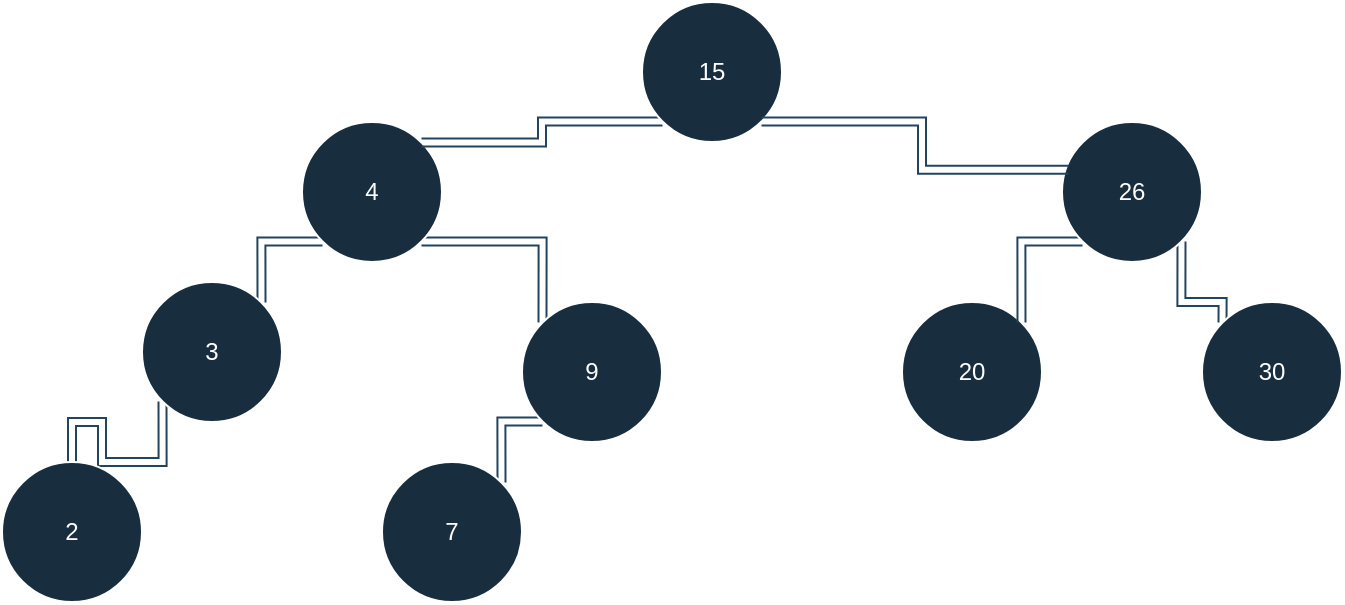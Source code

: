 <mxfile version="24.7.17">
  <diagram name="Página-1" id="GZvzYjrlnOhdN28VfoQo">
    <mxGraphModel dx="1308" dy="460" grid="1" gridSize="10" guides="1" tooltips="1" connect="1" arrows="1" fold="1" page="1" pageScale="1" pageWidth="827" pageHeight="1169" math="0" shadow="0">
      <root>
        <mxCell id="0" />
        <mxCell id="1" parent="0" />
        <mxCell id="VPuPGxqtdhsIa59p__kX-1" value="&lt;font style=&quot;vertical-align: inherit;&quot;&gt;&lt;font style=&quot;vertical-align: inherit;&quot;&gt;&lt;font style=&quot;vertical-align: inherit;&quot;&gt;&lt;font style=&quot;vertical-align: inherit;&quot;&gt;20&lt;/font&gt;&lt;/font&gt;&lt;/font&gt;&lt;/font&gt;" style="ellipse;whiteSpace=wrap;html=1;aspect=fixed;labelBackgroundColor=none;fillColor=#182E3E;strokeColor=#FFFFFF;fontColor=#FFFFFF;" vertex="1" parent="1">
          <mxGeometry x="500" y="160" width="70" height="70" as="geometry" />
        </mxCell>
        <mxCell id="VPuPGxqtdhsIa59p__kX-23" style="edgeStyle=orthogonalEdgeStyle;shape=link;rounded=0;orthogonalLoop=1;jettySize=auto;html=1;exitX=0;exitY=1;exitDx=0;exitDy=0;entryX=1;entryY=0;entryDx=0;entryDy=0;strokeColor=#23445D;" edge="1" parent="1" source="VPuPGxqtdhsIa59p__kX-7" target="VPuPGxqtdhsIa59p__kX-11">
          <mxGeometry relative="1" as="geometry" />
        </mxCell>
        <mxCell id="VPuPGxqtdhsIa59p__kX-24" style="edgeStyle=orthogonalEdgeStyle;shape=link;rounded=0;orthogonalLoop=1;jettySize=auto;html=1;exitX=1;exitY=1;exitDx=0;exitDy=0;entryX=0;entryY=0;entryDx=0;entryDy=0;strokeColor=#23445D;" edge="1" parent="1" source="VPuPGxqtdhsIa59p__kX-7" target="VPuPGxqtdhsIa59p__kX-16">
          <mxGeometry relative="1" as="geometry" />
        </mxCell>
        <mxCell id="VPuPGxqtdhsIa59p__kX-7" value="&lt;font style=&quot;vertical-align: inherit;&quot;&gt;&lt;font style=&quot;vertical-align: inherit;&quot;&gt;&lt;font style=&quot;vertical-align: inherit;&quot;&gt;&lt;font style=&quot;vertical-align: inherit;&quot;&gt;4&lt;/font&gt;&lt;/font&gt;&lt;/font&gt;&lt;/font&gt;" style="ellipse;whiteSpace=wrap;html=1;aspect=fixed;labelBackgroundColor=none;fillColor=#182E3E;strokeColor=#FFFFFF;fontColor=#FFFFFF;" vertex="1" parent="1">
          <mxGeometry x="200" y="70" width="70" height="70" as="geometry" />
        </mxCell>
        <mxCell id="VPuPGxqtdhsIa59p__kX-28" style="edgeStyle=orthogonalEdgeStyle;shape=link;rounded=0;orthogonalLoop=1;jettySize=auto;html=1;exitX=1;exitY=1;exitDx=0;exitDy=0;entryX=0;entryY=0;entryDx=0;entryDy=0;strokeColor=#23445D;" edge="1" parent="1" source="VPuPGxqtdhsIa59p__kX-9" target="VPuPGxqtdhsIa59p__kX-18">
          <mxGeometry relative="1" as="geometry" />
        </mxCell>
        <mxCell id="VPuPGxqtdhsIa59p__kX-29" style="edgeStyle=orthogonalEdgeStyle;shape=link;rounded=0;orthogonalLoop=1;jettySize=auto;html=1;exitX=0;exitY=1;exitDx=0;exitDy=0;entryX=1;entryY=0;entryDx=0;entryDy=0;strokeColor=#23445D;" edge="1" parent="1" source="VPuPGxqtdhsIa59p__kX-9" target="VPuPGxqtdhsIa59p__kX-1">
          <mxGeometry relative="1" as="geometry" />
        </mxCell>
        <mxCell id="VPuPGxqtdhsIa59p__kX-9" value="&lt;font style=&quot;vertical-align: inherit;&quot;&gt;&lt;font style=&quot;vertical-align: inherit;&quot;&gt;&lt;font style=&quot;vertical-align: inherit;&quot;&gt;&lt;font style=&quot;vertical-align: inherit;&quot;&gt;26&lt;/font&gt;&lt;/font&gt;&lt;/font&gt;&lt;/font&gt;" style="ellipse;whiteSpace=wrap;html=1;aspect=fixed;labelBackgroundColor=none;fillColor=#182E3E;strokeColor=#FFFFFF;fontColor=#FFFFFF;" vertex="1" parent="1">
          <mxGeometry x="580" y="70" width="70" height="70" as="geometry" />
        </mxCell>
        <mxCell id="VPuPGxqtdhsIa59p__kX-26" style="edgeStyle=orthogonalEdgeStyle;shape=link;rounded=0;orthogonalLoop=1;jettySize=auto;html=1;exitX=0;exitY=1;exitDx=0;exitDy=0;entryX=0.5;entryY=0;entryDx=0;entryDy=0;strokeColor=#23445D;" edge="1" parent="1" source="VPuPGxqtdhsIa59p__kX-11" target="VPuPGxqtdhsIa59p__kX-19">
          <mxGeometry relative="1" as="geometry" />
        </mxCell>
        <mxCell id="VPuPGxqtdhsIa59p__kX-11" value="&lt;font style=&quot;vertical-align: inherit;&quot;&gt;&lt;font style=&quot;vertical-align: inherit;&quot;&gt;3&lt;/font&gt;&lt;/font&gt;" style="ellipse;whiteSpace=wrap;html=1;aspect=fixed;labelBackgroundColor=none;fillColor=#182E3E;strokeColor=#FFFFFF;fontColor=#FFFFFF;" vertex="1" parent="1">
          <mxGeometry x="120" y="150" width="70" height="70" as="geometry" />
        </mxCell>
        <mxCell id="VPuPGxqtdhsIa59p__kX-25" style="edgeStyle=orthogonalEdgeStyle;shape=link;rounded=0;orthogonalLoop=1;jettySize=auto;html=1;exitX=0;exitY=1;exitDx=0;exitDy=0;entryX=1;entryY=0;entryDx=0;entryDy=0;strokeColor=#23445D;" edge="1" parent="1" source="VPuPGxqtdhsIa59p__kX-16" target="VPuPGxqtdhsIa59p__kX-20">
          <mxGeometry relative="1" as="geometry" />
        </mxCell>
        <mxCell id="VPuPGxqtdhsIa59p__kX-16" value="&lt;font style=&quot;vertical-align: inherit;&quot;&gt;&lt;font style=&quot;vertical-align: inherit;&quot;&gt;9&lt;/font&gt;&lt;/font&gt;" style="ellipse;whiteSpace=wrap;html=1;aspect=fixed;strokeColor=#FFFFFF;fontColor=#FFFFFF;fillColor=#182E3E;" vertex="1" parent="1">
          <mxGeometry x="310" y="160" width="70" height="70" as="geometry" />
        </mxCell>
        <mxCell id="VPuPGxqtdhsIa59p__kX-21" style="edgeStyle=orthogonalEdgeStyle;shape=link;rounded=0;orthogonalLoop=1;jettySize=auto;html=1;exitX=0;exitY=1;exitDx=0;exitDy=0;entryX=1;entryY=0;entryDx=0;entryDy=0;strokeColor=#23445D;" edge="1" parent="1" source="VPuPGxqtdhsIa59p__kX-17" target="VPuPGxqtdhsIa59p__kX-7">
          <mxGeometry relative="1" as="geometry" />
        </mxCell>
        <mxCell id="VPuPGxqtdhsIa59p__kX-17" value="&lt;font style=&quot;vertical-align: inherit;&quot;&gt;&lt;font style=&quot;vertical-align: inherit;&quot;&gt;&lt;font style=&quot;vertical-align: inherit;&quot;&gt;&lt;font style=&quot;vertical-align: inherit;&quot;&gt;&lt;font style=&quot;vertical-align: inherit;&quot;&gt;&lt;font style=&quot;vertical-align: inherit;&quot;&gt;15&lt;/font&gt;&lt;/font&gt;&lt;/font&gt;&lt;/font&gt;&lt;/font&gt;&lt;/font&gt;" style="ellipse;whiteSpace=wrap;html=1;aspect=fixed;labelBackgroundColor=none;fillColor=#182E3E;strokeColor=#FFFFFF;fontColor=#FFFFFF;" vertex="1" parent="1">
          <mxGeometry x="370" y="10" width="70" height="70" as="geometry" />
        </mxCell>
        <mxCell id="VPuPGxqtdhsIa59p__kX-18" value="&lt;font style=&quot;vertical-align: inherit;&quot;&gt;&lt;font style=&quot;vertical-align: inherit;&quot;&gt;&lt;font style=&quot;vertical-align: inherit;&quot;&gt;&lt;font style=&quot;vertical-align: inherit;&quot;&gt;30&lt;/font&gt;&lt;/font&gt;&lt;/font&gt;&lt;/font&gt;" style="ellipse;whiteSpace=wrap;html=1;aspect=fixed;labelBackgroundColor=none;fillColor=#182E3E;strokeColor=#FFFFFF;fontColor=#FFFFFF;" vertex="1" parent="1">
          <mxGeometry x="650" y="160" width="70" height="70" as="geometry" />
        </mxCell>
        <mxCell id="VPuPGxqtdhsIa59p__kX-19" value="&lt;font style=&quot;vertical-align: inherit;&quot;&gt;&lt;font style=&quot;vertical-align: inherit;&quot;&gt;2&lt;/font&gt;&lt;/font&gt;" style="ellipse;whiteSpace=wrap;html=1;aspect=fixed;labelBackgroundColor=none;fillColor=#182E3E;strokeColor=#FFFFFF;fontColor=#FFFFFF;" vertex="1" parent="1">
          <mxGeometry x="50" y="240" width="70" height="70" as="geometry" />
        </mxCell>
        <mxCell id="VPuPGxqtdhsIa59p__kX-20" value="&lt;font style=&quot;vertical-align: inherit;&quot;&gt;&lt;font style=&quot;vertical-align: inherit;&quot;&gt;7&lt;/font&gt;&lt;/font&gt;" style="ellipse;whiteSpace=wrap;html=1;aspect=fixed;strokeColor=#FFFFFF;fontColor=#FFFFFF;fillColor=#182E3E;" vertex="1" parent="1">
          <mxGeometry x="240" y="240" width="70" height="70" as="geometry" />
        </mxCell>
        <mxCell id="VPuPGxqtdhsIa59p__kX-22" style="edgeStyle=orthogonalEdgeStyle;shape=link;rounded=0;orthogonalLoop=1;jettySize=auto;html=1;exitX=1;exitY=1;exitDx=0;exitDy=0;entryX=0.046;entryY=0.341;entryDx=0;entryDy=0;entryPerimeter=0;strokeColor=#23445D;" edge="1" parent="1" source="VPuPGxqtdhsIa59p__kX-17" target="VPuPGxqtdhsIa59p__kX-9">
          <mxGeometry relative="1" as="geometry" />
        </mxCell>
      </root>
    </mxGraphModel>
  </diagram>
</mxfile>
